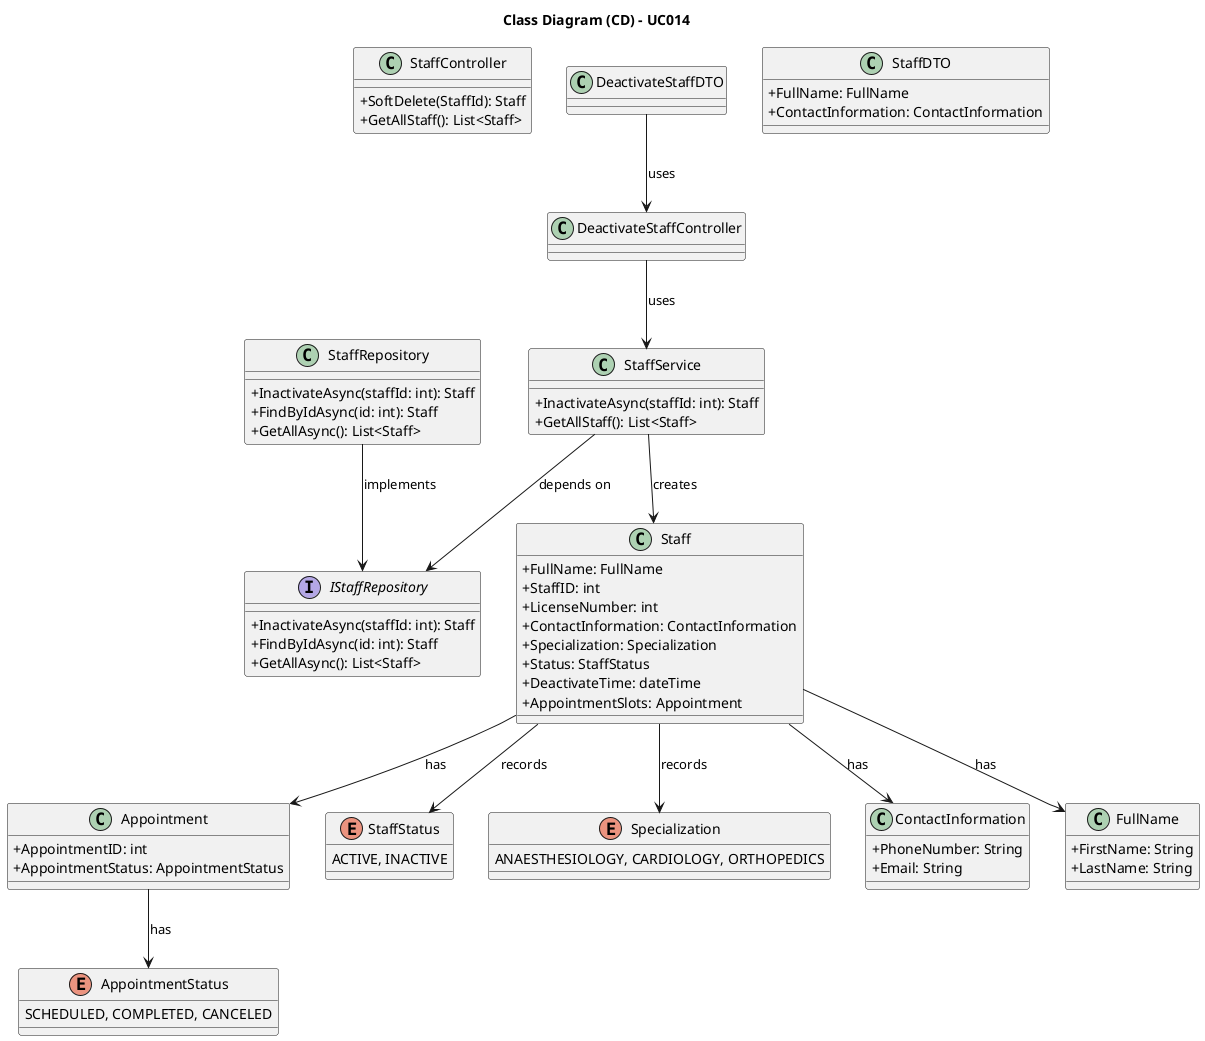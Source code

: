 @startuml
skinparam packageStyle rectangle
skinparam shadowing false

skinparam classAttributeIconSize 0

title Class Diagram (CD) - UC014

class StaffController {
    + SoftDelete(StaffId): Staff
    + GetAllStaff(): List<Staff>
}

class StaffService {
    + InactivateAsync(staffId: int): Staff
    + GetAllStaff(): List<Staff>
}

class StaffDTO {
    + FullName: FullName
    + ContactInformation: ContactInformation
}

class Staff {
    + FullName: FullName
    + StaffID: int
    + LicenseNumber: int
    + ContactInformation: ContactInformation    
    + Specialization: Specialization
    + Status: StaffStatus
    + DeactivateTime: dateTime
    + AppointmentSlots: Appointment
}

class Appointment {
    + AppointmentID: int
    + AppointmentStatus: AppointmentStatus
}

enum AppointmentStatus{
    SCHEDULED, COMPLETED, CANCELED
}

enum StaffStatus {
    ACTIVE, INACTIVE
}

enum Specialization{
    ANAESTHESIOLOGY, CARDIOLOGY, ORTHOPEDICS
}

class ContactInformation{
    + PhoneNumber: String
    + Email: String
}

class FullName{
    + FirstName: String
    + LastName: String
}

interface IStaffRepository {
    + InactivateAsync(staffId: int): Staff
    + FindByIdAsync(id: int): Staff
    + GetAllAsync(): List<Staff>
}

class StaffRepository {
    + InactivateAsync(staffId: int): Staff
    + FindByIdAsync(id: int): Staff
    + GetAllAsync(): List<Staff>
}

DeactivateStaffDTO --> DeactivateStaffController : uses
DeactivateStaffController --> StaffService : uses
StaffService --> Staff : creates
StaffService --> IStaffRepository : depends on
StaffRepository --> IStaffRepository : implements
Staff --> ContactInformation : has
Staff --> FullName : has
Staff --> StaffStatus : records
Staff --> Specialization : records
Staff --> Appointment : has
Appointment --> AppointmentStatus : has

@enduml